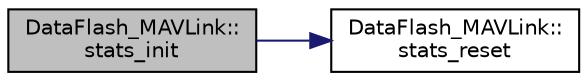 digraph "DataFlash_MAVLink::stats_init"
{
 // INTERACTIVE_SVG=YES
  edge [fontname="Helvetica",fontsize="10",labelfontname="Helvetica",labelfontsize="10"];
  node [fontname="Helvetica",fontsize="10",shape=record];
  rankdir="LR";
  Node1 [label="DataFlash_MAVLink::\lstats_init",height=0.2,width=0.4,color="black", fillcolor="grey75", style="filled", fontcolor="black"];
  Node1 -> Node2 [color="midnightblue",fontsize="10",style="solid",fontname="Helvetica"];
  Node2 [label="DataFlash_MAVLink::\lstats_reset",height=0.2,width=0.4,color="black", fillcolor="white", style="filled",URL="$classDataFlash__MAVLink.html#a36de9539b4bfa2da0130d16bd97d6941"];
}
